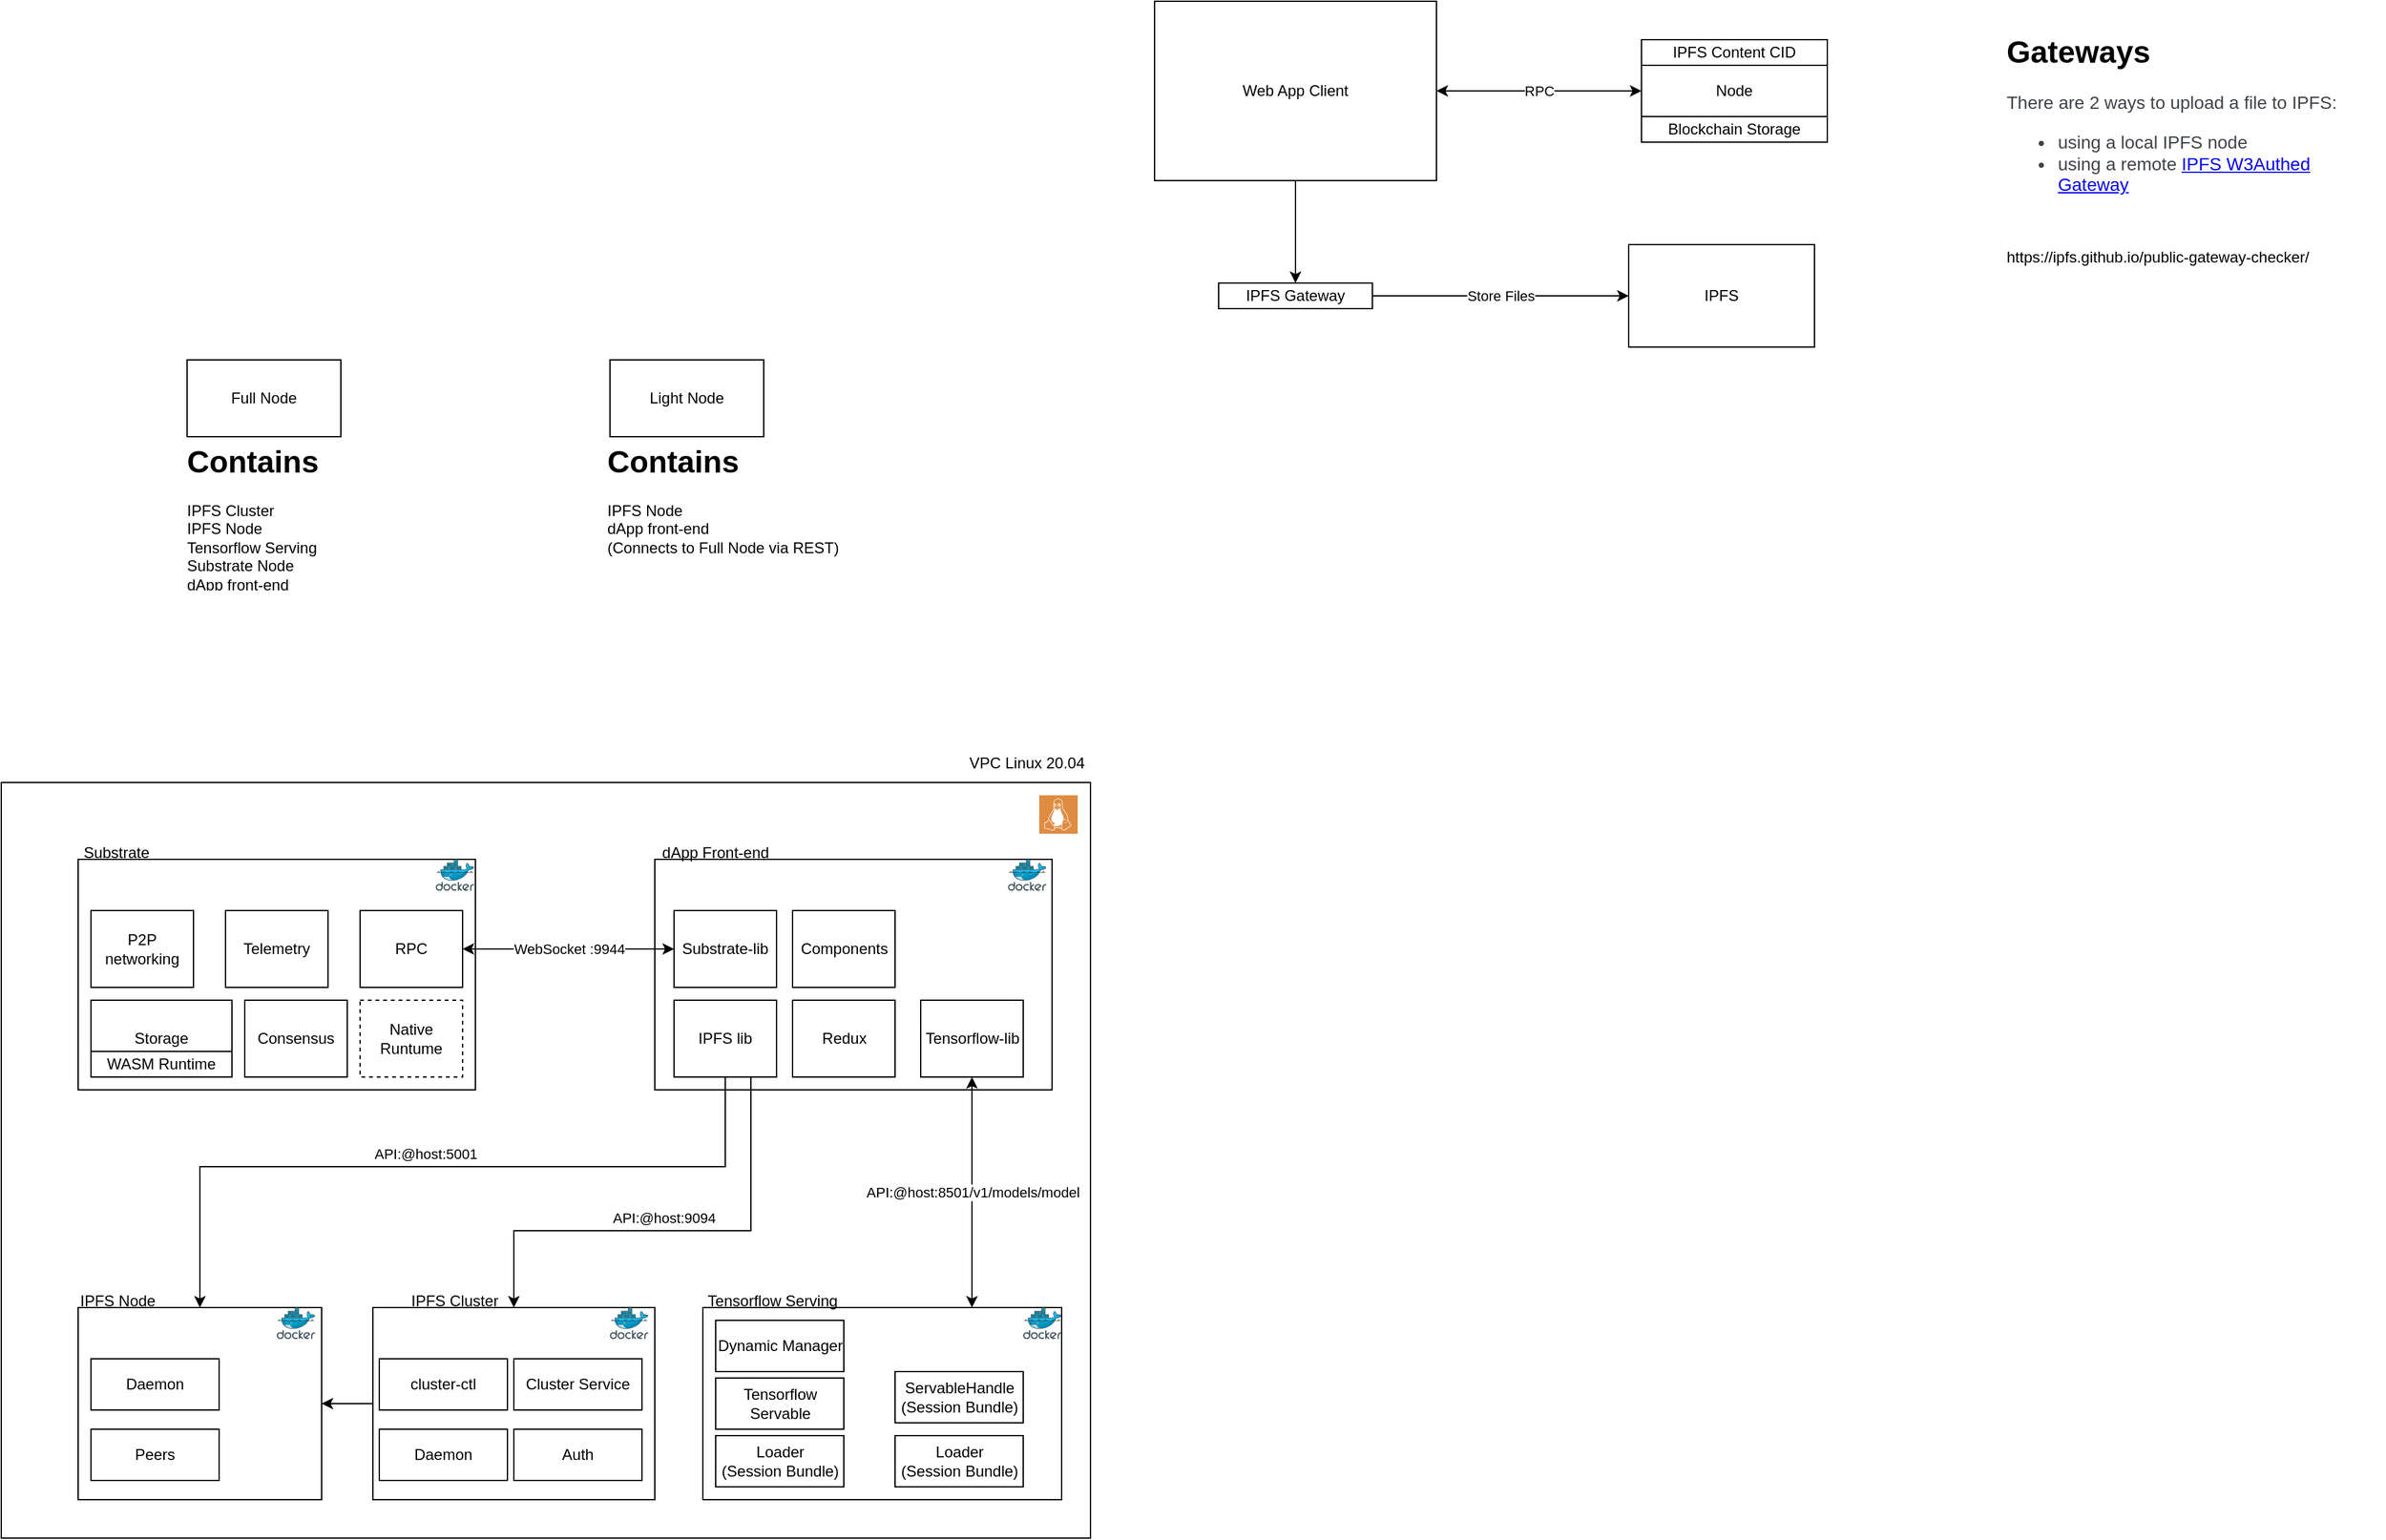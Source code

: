 <mxfile version="20.0.1" type="github">
  <diagram id="PWz0Cm15_6Ju_F6uPyTq" name="Page-1">
    <mxGraphModel dx="2431" dy="760" grid="1" gridSize="10" guides="1" tooltips="1" connect="1" arrows="1" fold="1" page="1" pageScale="1" pageWidth="850" pageHeight="1100" math="0" shadow="0">
      <root>
        <mxCell id="0" />
        <mxCell id="1" parent="0" />
        <mxCell id="K2bOwGQRSZ3-CSx8ll-e-17" value="" style="rounded=0;whiteSpace=wrap;html=1;" parent="1" vertex="1">
          <mxGeometry x="-770" y="670" width="850" height="590" as="geometry" />
        </mxCell>
        <mxCell id="GisYpRV7avzfYeUy0QzY-2" value="RPC" style="edgeStyle=orthogonalEdgeStyle;rounded=0;orthogonalLoop=1;jettySize=auto;html=1;entryX=0;entryY=0.5;entryDx=0;entryDy=0;startArrow=classic;startFill=1;" parent="1" source="jVakzNksEXZiFuCBjzgW-1" target="GisYpRV7avzfYeUy0QzY-1" edge="1">
          <mxGeometry relative="1" as="geometry" />
        </mxCell>
        <mxCell id="GisYpRV7avzfYeUy0QzY-4" style="edgeStyle=orthogonalEdgeStyle;rounded=0;orthogonalLoop=1;jettySize=auto;html=1;entryX=0.5;entryY=0;entryDx=0;entryDy=0;" parent="1" source="jVakzNksEXZiFuCBjzgW-1" target="jVakzNksEXZiFuCBjzgW-5" edge="1">
          <mxGeometry relative="1" as="geometry" />
        </mxCell>
        <mxCell id="jVakzNksEXZiFuCBjzgW-1" value="Web App Client" style="rounded=0;whiteSpace=wrap;html=1;" parent="1" vertex="1">
          <mxGeometry x="130" y="60" width="220" height="140" as="geometry" />
        </mxCell>
        <mxCell id="GisYpRV7avzfYeUy0QzY-5" value="Store Files" style="edgeStyle=orthogonalEdgeStyle;rounded=0;orthogonalLoop=1;jettySize=auto;html=1;entryX=0;entryY=0.5;entryDx=0;entryDy=0;" parent="1" source="jVakzNksEXZiFuCBjzgW-5" target="GisYpRV7avzfYeUy0QzY-6" edge="1">
          <mxGeometry relative="1" as="geometry">
            <mxPoint x="514.94" y="291.06" as="targetPoint" />
          </mxGeometry>
        </mxCell>
        <mxCell id="jVakzNksEXZiFuCBjzgW-5" value="IPFS Gateway" style="rounded=0;whiteSpace=wrap;html=1;" parent="1" vertex="1">
          <mxGeometry x="180" y="280" width="120" height="20" as="geometry" />
        </mxCell>
        <mxCell id="GisYpRV7avzfYeUy0QzY-1" value="Node" style="rounded=0;whiteSpace=wrap;html=1;" parent="1" vertex="1">
          <mxGeometry x="510" y="90" width="145" height="80" as="geometry" />
        </mxCell>
        <mxCell id="GisYpRV7avzfYeUy0QzY-3" value="Blockchain Storage" style="rounded=0;whiteSpace=wrap;html=1;" parent="1" vertex="1">
          <mxGeometry x="510" y="150" width="145" height="20" as="geometry" />
        </mxCell>
        <mxCell id="GisYpRV7avzfYeUy0QzY-6" value="IPFS" style="rounded=0;whiteSpace=wrap;html=1;" parent="1" vertex="1">
          <mxGeometry x="500" y="250" width="145" height="80" as="geometry" />
        </mxCell>
        <mxCell id="GisYpRV7avzfYeUy0QzY-7" value="&lt;h1&gt;Gateways&lt;/h1&gt;&lt;p style=&quot;box-sizing: border-box ; color: rgb(63 , 66 , 70) ; font-family: &amp;#34;manrope&amp;#34; , sans-serif , &amp;#34;apple color emoji&amp;#34; , &amp;#34;segoe ui emoji&amp;#34; , &amp;#34;segoe ui symbol&amp;#34; ; font-size: 14px&quot;&gt;There are 2 ways to upload a file to IPFS:&lt;/p&gt;&lt;ul style=&quot;box-sizing: border-box ; color: rgb(63 , 66 , 70) ; font-family: &amp;#34;manrope&amp;#34; , sans-serif , &amp;#34;apple color emoji&amp;#34; , &amp;#34;segoe ui emoji&amp;#34; , &amp;#34;segoe ui symbol&amp;#34; ; font-size: 14px&quot;&gt;&lt;li style=&quot;box-sizing: border-box ; overflow-wrap: break-word&quot;&gt;using a local IPFS node&lt;/li&gt;&lt;li style=&quot;box-sizing: border-box ; overflow-wrap: break-word&quot;&gt;using a remote&amp;nbsp;&lt;a href=&quot;https://docs.ipfs.io/concepts/ipfs-gateway/#authenticated-gateways&quot; target=&quot;_blank&quot; style=&quot;box-sizing: border-box&quot;&gt;IPFS W3Authed Gateway&lt;/a&gt;&lt;/li&gt;&lt;/ul&gt;&lt;p&gt;&lt;br&gt;&lt;/p&gt;&lt;p&gt;https://ipfs.github.io/public-gateway-checker/&lt;/p&gt;" style="text;html=1;strokeColor=none;fillColor=none;spacing=5;spacingTop=-20;whiteSpace=wrap;overflow=hidden;rounded=0;" parent="1" vertex="1">
          <mxGeometry x="790" y="80" width="300" height="280" as="geometry" />
        </mxCell>
        <mxCell id="GisYpRV7avzfYeUy0QzY-8" value="IPFS Content CID" style="rounded=0;whiteSpace=wrap;html=1;" parent="1" vertex="1">
          <mxGeometry x="510" y="90" width="145" height="20" as="geometry" />
        </mxCell>
        <mxCell id="K2bOwGQRSZ3-CSx8ll-e-1" value="" style="rounded=0;whiteSpace=wrap;html=1;" parent="1" vertex="1">
          <mxGeometry x="-710" y="730" width="310" height="180" as="geometry" />
        </mxCell>
        <mxCell id="K2bOwGQRSZ3-CSx8ll-e-2" value="Substrate" style="text;html=1;strokeColor=none;fillColor=none;align=center;verticalAlign=middle;whiteSpace=wrap;rounded=0;" parent="1" vertex="1">
          <mxGeometry x="-710" y="710" width="60" height="30" as="geometry" />
        </mxCell>
        <mxCell id="K2bOwGQRSZ3-CSx8ll-e-3" value="Storage" style="rounded=0;whiteSpace=wrap;html=1;" parent="1" vertex="1">
          <mxGeometry x="-700" y="840" width="110" height="60" as="geometry" />
        </mxCell>
        <mxCell id="K2bOwGQRSZ3-CSx8ll-e-4" value="WASM Runtime" style="rounded=0;whiteSpace=wrap;html=1;" parent="1" vertex="1">
          <mxGeometry x="-700" y="880" width="110" height="20" as="geometry" />
        </mxCell>
        <mxCell id="K2bOwGQRSZ3-CSx8ll-e-5" value="Consensus" style="rounded=0;whiteSpace=wrap;html=1;" parent="1" vertex="1">
          <mxGeometry x="-580" y="840" width="80" height="60" as="geometry" />
        </mxCell>
        <mxCell id="K2bOwGQRSZ3-CSx8ll-e-6" value="P2P networking" style="rounded=0;whiteSpace=wrap;html=1;" parent="1" vertex="1">
          <mxGeometry x="-700" y="770" width="80" height="60" as="geometry" />
        </mxCell>
        <mxCell id="K2bOwGQRSZ3-CSx8ll-e-7" value="RPC" style="rounded=0;whiteSpace=wrap;html=1;" parent="1" vertex="1">
          <mxGeometry x="-490" y="770" width="80" height="60" as="geometry" />
        </mxCell>
        <mxCell id="K2bOwGQRSZ3-CSx8ll-e-8" value="Telemetry" style="rounded=0;whiteSpace=wrap;html=1;" parent="1" vertex="1">
          <mxGeometry x="-595" y="770" width="80" height="60" as="geometry" />
        </mxCell>
        <mxCell id="K2bOwGQRSZ3-CSx8ll-e-9" value="Native Runtume" style="rounded=0;whiteSpace=wrap;html=1;dashed=1;" parent="1" vertex="1">
          <mxGeometry x="-490" y="840" width="80" height="60" as="geometry" />
        </mxCell>
        <mxCell id="K2bOwGQRSZ3-CSx8ll-e-10" value="" style="rounded=0;whiteSpace=wrap;html=1;" parent="1" vertex="1">
          <mxGeometry x="-260" y="730" width="310" height="180" as="geometry" />
        </mxCell>
        <mxCell id="K2bOwGQRSZ3-CSx8ll-e-11" value="dApp Front-end" style="text;html=1;strokeColor=none;fillColor=none;align=center;verticalAlign=middle;whiteSpace=wrap;rounded=0;" parent="1" vertex="1">
          <mxGeometry x="-265" y="710" width="105" height="30" as="geometry" />
        </mxCell>
        <mxCell id="K2bOwGQRSZ3-CSx8ll-e-12" value="Substrate-lib" style="rounded=0;whiteSpace=wrap;html=1;" parent="1" vertex="1">
          <mxGeometry x="-245" y="770" width="80" height="60" as="geometry" />
        </mxCell>
        <mxCell id="K2bOwGQRSZ3-CSx8ll-e-13" value="Components" style="rounded=0;whiteSpace=wrap;html=1;" parent="1" vertex="1">
          <mxGeometry x="-152.5" y="770" width="80" height="60" as="geometry" />
        </mxCell>
        <mxCell id="K2bOwGQRSZ3-CSx8ll-e-14" value="Redux" style="rounded=0;whiteSpace=wrap;html=1;" parent="1" vertex="1">
          <mxGeometry x="-152.5" y="840" width="80" height="60" as="geometry" />
        </mxCell>
        <mxCell id="K2bOwGQRSZ3-CSx8ll-e-15" value="WebSocket :9944" style="edgeStyle=orthogonalEdgeStyle;rounded=0;orthogonalLoop=1;jettySize=auto;html=1;entryX=0;entryY=0.5;entryDx=0;entryDy=0;startArrow=classic;startFill=1;" parent="1" source="K2bOwGQRSZ3-CSx8ll-e-7" target="K2bOwGQRSZ3-CSx8ll-e-12" edge="1">
          <mxGeometry relative="1" as="geometry" />
        </mxCell>
        <mxCell id="K2bOwGQRSZ3-CSx8ll-e-16" value="VPC Linux 20.04" style="text;html=1;strokeColor=none;fillColor=none;align=center;verticalAlign=middle;whiteSpace=wrap;rounded=0;" parent="1" vertex="1">
          <mxGeometry x="-18.75" y="640" width="98.75" height="30" as="geometry" />
        </mxCell>
        <mxCell id="K2bOwGQRSZ3-CSx8ll-e-18" value="" style="sketch=0;pointerEvents=1;shadow=0;dashed=0;html=1;strokeColor=none;fillColor=#DF8C42;labelPosition=center;verticalLabelPosition=bottom;verticalAlign=top;align=center;outlineConnect=0;shape=mxgraph.veeam2.linux;" parent="1" vertex="1">
          <mxGeometry x="40" y="680" width="30" height="30" as="geometry" />
        </mxCell>
        <mxCell id="K2bOwGQRSZ3-CSx8ll-e-19" value="" style="rounded=0;whiteSpace=wrap;html=1;" parent="1" vertex="1">
          <mxGeometry x="-222.5" y="1080" width="280" height="150" as="geometry" />
        </mxCell>
        <mxCell id="K2bOwGQRSZ3-CSx8ll-e-20" value="" style="sketch=0;aspect=fixed;html=1;points=[];align=center;image;fontSize=12;image=img/lib/mscae/Docker.svg;" parent="1" vertex="1">
          <mxGeometry x="27.5" y="1080" width="30" height="24.6" as="geometry" />
        </mxCell>
        <mxCell id="K2bOwGQRSZ3-CSx8ll-e-21" value="Tensorflow Servable" style="rounded=0;whiteSpace=wrap;html=1;" parent="1" vertex="1">
          <mxGeometry x="-212.5" y="1135" width="100" height="40" as="geometry" />
        </mxCell>
        <mxCell id="K2bOwGQRSZ3-CSx8ll-e-22" value="Loader &lt;br&gt;(Session Bundle)" style="rounded=0;whiteSpace=wrap;html=1;" parent="1" vertex="1">
          <mxGeometry x="-212.5" y="1180" width="100" height="40" as="geometry" />
        </mxCell>
        <mxCell id="K2bOwGQRSZ3-CSx8ll-e-23" value="Loader &lt;br&gt;(Session Bundle)" style="rounded=0;whiteSpace=wrap;html=1;" parent="1" vertex="1">
          <mxGeometry x="-72.5" y="1180" width="100" height="40" as="geometry" />
        </mxCell>
        <mxCell id="K2bOwGQRSZ3-CSx8ll-e-24" value="Dynamic Manager" style="rounded=0;whiteSpace=wrap;html=1;" parent="1" vertex="1">
          <mxGeometry x="-212.5" y="1090" width="100" height="40" as="geometry" />
        </mxCell>
        <mxCell id="K2bOwGQRSZ3-CSx8ll-e-25" value="ServableHandle&lt;br&gt;(Session Bundle)" style="rounded=0;whiteSpace=wrap;html=1;" parent="1" vertex="1">
          <mxGeometry x="-72.5" y="1130" width="100" height="40" as="geometry" />
        </mxCell>
        <mxCell id="K2bOwGQRSZ3-CSx8ll-e-26" value="Tensorflow Serving" style="text;html=1;strokeColor=none;fillColor=none;align=center;verticalAlign=middle;whiteSpace=wrap;rounded=0;" parent="1" vertex="1">
          <mxGeometry x="-222.5" y="1060" width="108.13" height="30" as="geometry" />
        </mxCell>
        <mxCell id="K2bOwGQRSZ3-CSx8ll-e-27" value="API:@host:8501/v1/models/model" style="edgeStyle=orthogonalEdgeStyle;rounded=0;orthogonalLoop=1;jettySize=auto;html=1;entryX=0.75;entryY=0;entryDx=0;entryDy=0;startArrow=classic;startFill=1;" parent="1" source="K2bOwGQRSZ3-CSx8ll-e-28" target="K2bOwGQRSZ3-CSx8ll-e-19" edge="1">
          <mxGeometry relative="1" as="geometry" />
        </mxCell>
        <mxCell id="K2bOwGQRSZ3-CSx8ll-e-28" value="Tensorflow-lib" style="rounded=0;whiteSpace=wrap;html=1;" parent="1" vertex="1">
          <mxGeometry x="-52.5" y="840" width="80" height="60" as="geometry" />
        </mxCell>
        <mxCell id="K2bOwGQRSZ3-CSx8ll-e-30" value="IPFS Node" style="text;html=1;strokeColor=none;fillColor=none;align=center;verticalAlign=middle;whiteSpace=wrap;rounded=0;" parent="1" vertex="1">
          <mxGeometry x="-733.13" y="1060" width="108.13" height="30" as="geometry" />
        </mxCell>
        <mxCell id="K2bOwGQRSZ3-CSx8ll-e-32" value="API:@host:5001" style="edgeStyle=orthogonalEdgeStyle;rounded=0;orthogonalLoop=1;jettySize=auto;html=1;" parent="1" source="K2bOwGQRSZ3-CSx8ll-e-33" target="K2bOwGQRSZ3-CSx8ll-e-41" edge="1">
          <mxGeometry x="0.032" y="-10" relative="1" as="geometry">
            <mxPoint x="-645" y="1080" as="targetPoint" />
            <Array as="points">
              <mxPoint x="-205" y="970" />
              <mxPoint x="-615" y="970" />
            </Array>
            <mxPoint as="offset" />
          </mxGeometry>
        </mxCell>
        <mxCell id="K2bOwGQRSZ3-CSx8ll-e-33" value="IPFS lib" style="rounded=0;whiteSpace=wrap;html=1;" parent="1" vertex="1">
          <mxGeometry x="-245" y="840" width="80" height="60" as="geometry" />
        </mxCell>
        <mxCell id="K2bOwGQRSZ3-CSx8ll-e-34" value="Full Node" style="rounded=0;whiteSpace=wrap;html=1;" parent="1" vertex="1">
          <mxGeometry x="-625" y="340" width="120" height="60" as="geometry" />
        </mxCell>
        <mxCell id="K2bOwGQRSZ3-CSx8ll-e-35" value="Light Node" style="rounded=0;whiteSpace=wrap;html=1;" parent="1" vertex="1">
          <mxGeometry x="-295" y="340" width="120" height="60" as="geometry" />
        </mxCell>
        <mxCell id="K2bOwGQRSZ3-CSx8ll-e-36" value="&lt;h1&gt;&lt;span style=&quot;background-color: initial;&quot;&gt;Contains&lt;/span&gt;&lt;/h1&gt;&lt;div&gt;&lt;span style=&quot;font-size: 12px; font-weight: 400;&quot;&gt;IPFS Cluster&lt;/span&gt;&lt;/div&gt;&lt;div&gt;&lt;span style=&quot;font-size: 12px; font-weight: 400;&quot;&gt;IPFS Node&lt;/span&gt;&lt;/div&gt;&lt;div&gt;&lt;span style=&quot;font-size: 12px; font-weight: 400;&quot;&gt;Tensorflow Serving&lt;/span&gt;&lt;/div&gt;&lt;div&gt;Substrate Node&lt;/div&gt;&lt;div&gt;dApp front-end&lt;/div&gt;&lt;div&gt;&lt;span style=&quot;font-size: 12px; font-weight: 400;&quot;&gt;&lt;br&gt;&lt;/span&gt;&lt;/div&gt;&lt;h1&gt;&lt;span style=&quot;font-size: 12px; font-weight: 400;&quot;&gt;&lt;br&gt;&lt;/span&gt;&lt;/h1&gt;" style="text;html=1;strokeColor=none;fillColor=none;spacing=5;spacingTop=-20;whiteSpace=wrap;overflow=hidden;rounded=0;" parent="1" vertex="1">
          <mxGeometry x="-630" y="400" width="190" height="120" as="geometry" />
        </mxCell>
        <mxCell id="K2bOwGQRSZ3-CSx8ll-e-37" value="&lt;h1&gt;&lt;span style=&quot;background-color: initial;&quot;&gt;Contains&lt;/span&gt;&lt;/h1&gt;&lt;div&gt;&lt;span style=&quot;font-size: 12px; font-weight: 400;&quot;&gt;IPFS Node&lt;/span&gt;&lt;/div&gt;&lt;div&gt;dApp front-end&lt;/div&gt;&lt;div&gt;(Connects to Full Node via REST)&lt;/div&gt;&lt;h1&gt;&lt;span style=&quot;font-size: 12px; font-weight: 400;&quot;&gt;&lt;br&gt;&lt;/span&gt;&lt;/h1&gt;" style="text;html=1;strokeColor=none;fillColor=none;spacing=5;spacingTop=-20;whiteSpace=wrap;overflow=hidden;rounded=0;" parent="1" vertex="1">
          <mxGeometry x="-302.5" y="400" width="190" height="120" as="geometry" />
        </mxCell>
        <mxCell id="VlxxNnBNcTMG2h8RxQrT-3" style="edgeStyle=orthogonalEdgeStyle;rounded=0;orthogonalLoop=1;jettySize=auto;html=1;entryX=1;entryY=0.5;entryDx=0;entryDy=0;" edge="1" parent="1" source="K2bOwGQRSZ3-CSx8ll-e-38" target="K2bOwGQRSZ3-CSx8ll-e-41">
          <mxGeometry relative="1" as="geometry" />
        </mxCell>
        <mxCell id="K2bOwGQRSZ3-CSx8ll-e-38" value="" style="rounded=0;whiteSpace=wrap;html=1;" parent="1" vertex="1">
          <mxGeometry x="-480" y="1080" width="220" height="150" as="geometry" />
        </mxCell>
        <mxCell id="K2bOwGQRSZ3-CSx8ll-e-39" value="IPFS Cluster" style="text;html=1;strokeColor=none;fillColor=none;align=center;verticalAlign=middle;whiteSpace=wrap;rounded=0;" parent="1" vertex="1">
          <mxGeometry x="-470.0" y="1060" width="108.13" height="30" as="geometry" />
        </mxCell>
        <mxCell id="K2bOwGQRSZ3-CSx8ll-e-40" value="API:@host:9094" style="edgeStyle=orthogonalEdgeStyle;rounded=0;orthogonalLoop=1;jettySize=auto;html=1;entryX=0.5;entryY=0;entryDx=0;entryDy=0;exitX=0.75;exitY=1;exitDx=0;exitDy=0;" parent="1" source="K2bOwGQRSZ3-CSx8ll-e-33" target="K2bOwGQRSZ3-CSx8ll-e-38" edge="1">
          <mxGeometry x="0.032" y="-10" relative="1" as="geometry">
            <mxPoint x="-165.0" y="875" as="sourcePoint" />
            <mxPoint x="-442.04" y="1055" as="targetPoint" />
            <Array as="points">
              <mxPoint x="-185" y="1020" />
              <mxPoint x="-370" y="1020" />
            </Array>
            <mxPoint as="offset" />
          </mxGeometry>
        </mxCell>
        <mxCell id="K2bOwGQRSZ3-CSx8ll-e-31" value="" style="sketch=0;aspect=fixed;html=1;points=[];align=center;image;fontSize=12;image=img/lib/mscae/Docker.svg;" parent="1" vertex="1">
          <mxGeometry x="-295" y="1080" width="30" height="24.6" as="geometry" />
        </mxCell>
        <mxCell id="K2bOwGQRSZ3-CSx8ll-e-41" value="" style="rounded=0;whiteSpace=wrap;html=1;" parent="1" vertex="1">
          <mxGeometry x="-710" y="1080" width="190" height="150" as="geometry" />
        </mxCell>
        <mxCell id="K2bOwGQRSZ3-CSx8ll-e-42" value="" style="sketch=0;aspect=fixed;html=1;points=[];align=center;image;fontSize=12;image=img/lib/mscae/Docker.svg;" parent="1" vertex="1">
          <mxGeometry x="-555" y="1080" width="30" height="24.6" as="geometry" />
        </mxCell>
        <mxCell id="VlxxNnBNcTMG2h8RxQrT-1" value="" style="sketch=0;aspect=fixed;html=1;points=[];align=center;image;fontSize=12;image=img/lib/mscae/Docker.svg;" vertex="1" parent="1">
          <mxGeometry x="-430.93" y="730" width="30" height="24.6" as="geometry" />
        </mxCell>
        <mxCell id="VlxxNnBNcTMG2h8RxQrT-2" value="" style="sketch=0;aspect=fixed;html=1;points=[];align=center;image;fontSize=12;image=img/lib/mscae/Docker.svg;" vertex="1" parent="1">
          <mxGeometry x="15.62" y="730" width="30" height="24.6" as="geometry" />
        </mxCell>
        <mxCell id="VlxxNnBNcTMG2h8RxQrT-4" value="Cluster Service" style="rounded=0;whiteSpace=wrap;html=1;" vertex="1" parent="1">
          <mxGeometry x="-370" y="1120" width="100" height="40" as="geometry" />
        </mxCell>
        <mxCell id="VlxxNnBNcTMG2h8RxQrT-5" value="Auth" style="rounded=0;whiteSpace=wrap;html=1;" vertex="1" parent="1">
          <mxGeometry x="-370" y="1175" width="100" height="40" as="geometry" />
        </mxCell>
        <mxCell id="VlxxNnBNcTMG2h8RxQrT-6" value="Daemon" style="rounded=0;whiteSpace=wrap;html=1;" vertex="1" parent="1">
          <mxGeometry x="-475" y="1175" width="100" height="40" as="geometry" />
        </mxCell>
        <mxCell id="VlxxNnBNcTMG2h8RxQrT-7" value="cluster-ctl" style="rounded=0;whiteSpace=wrap;html=1;" vertex="1" parent="1">
          <mxGeometry x="-475" y="1120" width="100" height="40" as="geometry" />
        </mxCell>
        <mxCell id="VlxxNnBNcTMG2h8RxQrT-8" value="Daemon" style="rounded=0;whiteSpace=wrap;html=1;" vertex="1" parent="1">
          <mxGeometry x="-700" y="1120" width="100" height="40" as="geometry" />
        </mxCell>
        <mxCell id="VlxxNnBNcTMG2h8RxQrT-9" value="Peers" style="rounded=0;whiteSpace=wrap;html=1;" vertex="1" parent="1">
          <mxGeometry x="-700" y="1175" width="100" height="40" as="geometry" />
        </mxCell>
      </root>
    </mxGraphModel>
  </diagram>
</mxfile>
